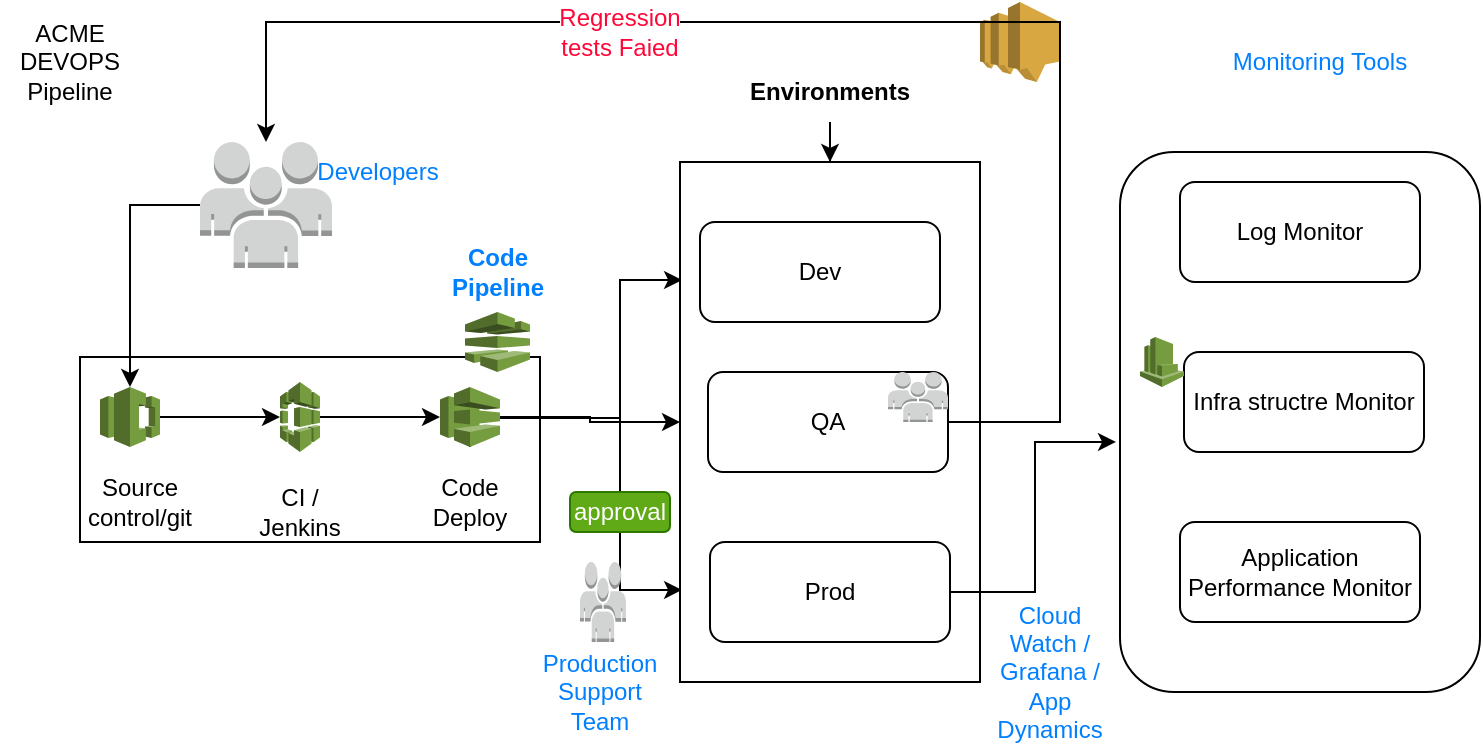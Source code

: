 <mxfile version="15.4.3" type="github">
  <diagram id="ivCmKNaoQEpM2jX_yfVp" name="Page-1">
    <mxGraphModel dx="801" dy="493" grid="1" gridSize="10" guides="1" tooltips="1" connect="1" arrows="1" fold="1" page="1" pageScale="1" pageWidth="827" pageHeight="1169" background="#FFFFFF" math="0" shadow="0">
      <root>
        <mxCell id="0" />
        <mxCell id="1" parent="0" />
        <mxCell id="AtxD3DZyxMwKNBwmEOdf-29" value="" style="edgeStyle=orthogonalEdgeStyle;rounded=0;orthogonalLoop=1;jettySize=auto;html=1;entryX=0.007;entryY=0.823;entryDx=0;entryDy=0;entryPerimeter=0;startArrow=none;" edge="1" parent="1" source="AtxD3DZyxMwKNBwmEOdf-32" target="AtxD3DZyxMwKNBwmEOdf-24">
          <mxGeometry relative="1" as="geometry">
            <Array as="points">
              <mxPoint x="310" y="218" />
              <mxPoint x="310" y="304" />
            </Array>
          </mxGeometry>
        </mxCell>
        <mxCell id="AtxD3DZyxMwKNBwmEOdf-10" value="" style="rounded=0;whiteSpace=wrap;html=1;shadow=0;" vertex="1" parent="1">
          <mxGeometry x="40" y="187.5" width="230" height="92.5" as="geometry" />
        </mxCell>
        <mxCell id="AtxD3DZyxMwKNBwmEOdf-21" style="edgeStyle=orthogonalEdgeStyle;rounded=0;orthogonalLoop=1;jettySize=auto;html=1;entryX=0.5;entryY=0;entryDx=0;entryDy=0;entryPerimeter=0;" edge="1" parent="1" source="AtxD3DZyxMwKNBwmEOdf-1" target="AtxD3DZyxMwKNBwmEOdf-2">
          <mxGeometry relative="1" as="geometry" />
        </mxCell>
        <mxCell id="AtxD3DZyxMwKNBwmEOdf-1" value="" style="outlineConnect=0;dashed=0;verticalLabelPosition=bottom;verticalAlign=top;align=center;html=1;shape=mxgraph.aws3.users;fillColor=#D2D3D3;gradientColor=none;" vertex="1" parent="1">
          <mxGeometry x="100" y="80" width="66" height="63" as="geometry" />
        </mxCell>
        <mxCell id="AtxD3DZyxMwKNBwmEOdf-22" value="" style="edgeStyle=orthogonalEdgeStyle;rounded=0;orthogonalLoop=1;jettySize=auto;html=1;" edge="1" parent="1" source="AtxD3DZyxMwKNBwmEOdf-2" target="AtxD3DZyxMwKNBwmEOdf-3">
          <mxGeometry relative="1" as="geometry" />
        </mxCell>
        <mxCell id="AtxD3DZyxMwKNBwmEOdf-2" value="" style="outlineConnect=0;dashed=0;verticalLabelPosition=bottom;verticalAlign=top;align=center;html=1;shape=mxgraph.aws3.codecommit;fillColor=#759C3E;gradientColor=none;" vertex="1" parent="1">
          <mxGeometry x="50" y="202.5" width="30" height="30" as="geometry" />
        </mxCell>
        <mxCell id="AtxD3DZyxMwKNBwmEOdf-28" style="edgeStyle=orthogonalEdgeStyle;rounded=0;orthogonalLoop=1;jettySize=auto;html=1;entryX=0.007;entryY=0.227;entryDx=0;entryDy=0;entryPerimeter=0;exitX=0.5;exitY=1;exitDx=0;exitDy=0;exitPerimeter=0;" edge="1" parent="1" source="AtxD3DZyxMwKNBwmEOdf-4" target="AtxD3DZyxMwKNBwmEOdf-24">
          <mxGeometry relative="1" as="geometry">
            <Array as="points">
              <mxPoint x="235" y="218" />
              <mxPoint x="310" y="218" />
              <mxPoint x="310" y="149" />
            </Array>
          </mxGeometry>
        </mxCell>
        <mxCell id="AtxD3DZyxMwKNBwmEOdf-52" style="edgeStyle=orthogonalEdgeStyle;rounded=0;orthogonalLoop=1;jettySize=auto;html=1;entryX=0;entryY=0.5;entryDx=0;entryDy=0;" edge="1" parent="1" source="AtxD3DZyxMwKNBwmEOdf-4" target="AtxD3DZyxMwKNBwmEOdf-24">
          <mxGeometry relative="1" as="geometry">
            <Array as="points">
              <mxPoint x="295" y="218" />
              <mxPoint x="295" y="220" />
            </Array>
          </mxGeometry>
        </mxCell>
        <mxCell id="AtxD3DZyxMwKNBwmEOdf-4" value="" style="outlineConnect=0;dashed=0;verticalLabelPosition=bottom;verticalAlign=top;align=center;html=1;shape=mxgraph.aws3.codedeploy;fillColor=#759C3E;gradientColor=none;" vertex="1" parent="1">
          <mxGeometry x="220" y="202.5" width="30" height="30" as="geometry" />
        </mxCell>
        <mxCell id="AtxD3DZyxMwKNBwmEOdf-9" value="ACME DEVOPS Pipeline" style="text;html=1;strokeColor=none;fillColor=none;align=center;verticalAlign=middle;whiteSpace=wrap;rounded=0;" vertex="1" parent="1">
          <mxGeometry y="20" width="70" height="40" as="geometry" />
        </mxCell>
        <mxCell id="AtxD3DZyxMwKNBwmEOdf-23" value="" style="edgeStyle=orthogonalEdgeStyle;rounded=0;orthogonalLoop=1;jettySize=auto;html=1;" edge="1" parent="1" source="AtxD3DZyxMwKNBwmEOdf-3" target="AtxD3DZyxMwKNBwmEOdf-4">
          <mxGeometry relative="1" as="geometry" />
        </mxCell>
        <mxCell id="AtxD3DZyxMwKNBwmEOdf-3" value="" style="outlineConnect=0;dashed=0;verticalLabelPosition=bottom;verticalAlign=top;align=center;html=1;shape=mxgraph.aws3.codebuild;fillColor=#759C3E;gradientColor=none;" vertex="1" parent="1">
          <mxGeometry x="140" y="200" width="20" height="35" as="geometry" />
        </mxCell>
        <mxCell id="AtxD3DZyxMwKNBwmEOdf-24" value="" style="rounded=0;whiteSpace=wrap;html=1;shadow=0;" vertex="1" parent="1">
          <mxGeometry x="340" y="90" width="150" height="260" as="geometry" />
        </mxCell>
        <mxCell id="AtxD3DZyxMwKNBwmEOdf-54" style="edgeStyle=orthogonalEdgeStyle;rounded=0;orthogonalLoop=1;jettySize=auto;html=1;startArrow=none;" edge="1" parent="1" source="AtxD3DZyxMwKNBwmEOdf-73" target="AtxD3DZyxMwKNBwmEOdf-1">
          <mxGeometry relative="1" as="geometry">
            <Array as="points">
              <mxPoint x="133" y="20" />
            </Array>
          </mxGeometry>
        </mxCell>
        <mxCell id="AtxD3DZyxMwKNBwmEOdf-25" value="QA" style="rounded=1;whiteSpace=wrap;html=1;shadow=0;" vertex="1" parent="1">
          <mxGeometry x="354" y="195" width="120" height="50" as="geometry" />
        </mxCell>
        <mxCell id="AtxD3DZyxMwKNBwmEOdf-26" value="Dev" style="rounded=1;whiteSpace=wrap;html=1;shadow=0;" vertex="1" parent="1">
          <mxGeometry x="350" y="120" width="120" height="50" as="geometry" />
        </mxCell>
        <mxCell id="AtxD3DZyxMwKNBwmEOdf-65" style="edgeStyle=orthogonalEdgeStyle;rounded=0;orthogonalLoop=1;jettySize=auto;html=1;fontColor=#FFD966;entryX=-0.011;entryY=0.537;entryDx=0;entryDy=0;entryPerimeter=0;" edge="1" parent="1" source="AtxD3DZyxMwKNBwmEOdf-27" target="AtxD3DZyxMwKNBwmEOdf-56">
          <mxGeometry relative="1" as="geometry">
            <mxPoint x="540" y="220" as="targetPoint" />
          </mxGeometry>
        </mxCell>
        <mxCell id="AtxD3DZyxMwKNBwmEOdf-27" value="Prod" style="rounded=1;whiteSpace=wrap;html=1;shadow=0;" vertex="1" parent="1">
          <mxGeometry x="355" y="280" width="120" height="50" as="geometry" />
        </mxCell>
        <mxCell id="AtxD3DZyxMwKNBwmEOdf-32" value="approval" style="rounded=1;whiteSpace=wrap;html=1;shadow=0;fillColor=#60a917;strokeColor=#2D7600;fontColor=#ffffff;" vertex="1" parent="1">
          <mxGeometry x="285" y="255" width="50" height="20" as="geometry" />
        </mxCell>
        <mxCell id="AtxD3DZyxMwKNBwmEOdf-37" value="" style="outlineConnect=0;dashed=0;verticalLabelPosition=bottom;verticalAlign=top;align=center;html=1;shape=mxgraph.aws3.users;fillColor=#D2D3D3;gradientColor=none;" vertex="1" parent="1">
          <mxGeometry x="444" y="195" width="30" height="25" as="geometry" />
        </mxCell>
        <mxCell id="AtxD3DZyxMwKNBwmEOdf-41" value="" style="edgeStyle=orthogonalEdgeStyle;rounded=0;orthogonalLoop=1;jettySize=auto;html=1;" edge="1" parent="1" source="AtxD3DZyxMwKNBwmEOdf-40" target="AtxD3DZyxMwKNBwmEOdf-24">
          <mxGeometry relative="1" as="geometry" />
        </mxCell>
        <mxCell id="AtxD3DZyxMwKNBwmEOdf-40" value="Environments" style="text;html=1;strokeColor=none;fillColor=none;align=center;verticalAlign=middle;whiteSpace=wrap;rounded=0;shadow=0;fontStyle=1" vertex="1" parent="1">
          <mxGeometry x="370" y="40" width="90" height="30" as="geometry" />
        </mxCell>
        <mxCell id="AtxD3DZyxMwKNBwmEOdf-42" value="Source control/git" style="text;html=1;strokeColor=none;fillColor=none;align=center;verticalAlign=middle;whiteSpace=wrap;rounded=0;shadow=0;" vertex="1" parent="1">
          <mxGeometry x="40" y="245" width="60" height="30" as="geometry" />
        </mxCell>
        <mxCell id="AtxD3DZyxMwKNBwmEOdf-44" value="CI / Jenkins" style="text;html=1;strokeColor=none;fillColor=none;align=center;verticalAlign=middle;whiteSpace=wrap;rounded=0;shadow=0;" vertex="1" parent="1">
          <mxGeometry x="120" y="250" width="60" height="30" as="geometry" />
        </mxCell>
        <mxCell id="AtxD3DZyxMwKNBwmEOdf-45" value="Code Deploy" style="text;html=1;strokeColor=none;fillColor=none;align=center;verticalAlign=middle;whiteSpace=wrap;rounded=0;shadow=0;" vertex="1" parent="1">
          <mxGeometry x="205" y="245" width="60" height="30" as="geometry" />
        </mxCell>
        <mxCell id="AtxD3DZyxMwKNBwmEOdf-48" value="" style="outlineConnect=0;dashed=0;verticalLabelPosition=bottom;verticalAlign=top;align=center;html=1;shape=mxgraph.aws3.codepipeline;fillColor=#759C3E;gradientColor=none;shadow=0;strokeColor=#537341;" vertex="1" parent="1">
          <mxGeometry x="232.5" y="165" width="32.5" height="30" as="geometry" />
        </mxCell>
        <mxCell id="AtxD3DZyxMwKNBwmEOdf-49" value="Code Pipeline" style="text;html=1;strokeColor=none;fillColor=none;align=center;verticalAlign=middle;whiteSpace=wrap;rounded=0;shadow=0;fontColor=#007FFF;fontStyle=1" vertex="1" parent="1">
          <mxGeometry x="218.75" y="130" width="60" height="30" as="geometry" />
        </mxCell>
        <mxCell id="AtxD3DZyxMwKNBwmEOdf-55" value="" style="outlineConnect=0;dashed=0;verticalLabelPosition=bottom;verticalAlign=top;align=center;html=1;shape=mxgraph.aws3.sns;fillColor=#D9A741;gradientColor=none;shadow=0;fontColor=#007FFF;strokeColor=#537341;" vertex="1" parent="1">
          <mxGeometry x="490" y="10" width="40" height="40" as="geometry" />
        </mxCell>
        <mxCell id="AtxD3DZyxMwKNBwmEOdf-56" value="&lt;span style=&quot;color: rgba(0 , 0 , 0 , 0) ; font-family: monospace ; font-size: 0px&quot;&gt;%3CmxGraphModel%3E%3Croot%3E%3CmxCell%20id%3D%220%22%2F%3E%3CmxCell%20id%3D%221%22%20parent%3D%220%22%2F%3E%3CmxCell%20id%3D%222%22%20value%3D%22Infra%20structre%20Monitor%22%20style%3D%22rounded%3D1%3BwhiteSpace%3Dwrap%3Bhtml%3D1%3Bshadow%3D0%3B%22%20vertex%3D%221%22%20parent%3D%221%22%3E%3CmxGeometry%20x%3D%22600%22%20y%3D%22200%22%20width%3D%22120%22%20height%3D%2250%22%20as%3D%22geometry%22%2F%3E%3C%2FmxCell%3E%3C%2Froot%3E%3C%2FmxGraphModel%3E&lt;/span&gt;" style="rounded=1;whiteSpace=wrap;html=1;shadow=0;" vertex="1" parent="1">
          <mxGeometry x="560" y="85" width="180" height="270" as="geometry" />
        </mxCell>
        <mxCell id="AtxD3DZyxMwKNBwmEOdf-57" value="Monitoring Tools" style="text;html=1;strokeColor=none;fillColor=none;align=center;verticalAlign=middle;whiteSpace=wrap;rounded=0;shadow=0;fontColor=#007FFF;" vertex="1" parent="1">
          <mxGeometry x="610" y="25" width="100" height="30" as="geometry" />
        </mxCell>
        <mxCell id="AtxD3DZyxMwKNBwmEOdf-58" value="Log Monitor" style="rounded=1;whiteSpace=wrap;html=1;shadow=0;" vertex="1" parent="1">
          <mxGeometry x="590" y="100" width="120" height="50" as="geometry" />
        </mxCell>
        <mxCell id="AtxD3DZyxMwKNBwmEOdf-59" value="Infra structre Monitor" style="rounded=1;whiteSpace=wrap;html=1;shadow=0;" vertex="1" parent="1">
          <mxGeometry x="592" y="185" width="120" height="50" as="geometry" />
        </mxCell>
        <mxCell id="AtxD3DZyxMwKNBwmEOdf-62" value="Application Performance Monitor" style="rounded=1;whiteSpace=wrap;html=1;shadow=0;" vertex="1" parent="1">
          <mxGeometry x="590" y="270" width="120" height="50" as="geometry" />
        </mxCell>
        <mxCell id="AtxD3DZyxMwKNBwmEOdf-66" value="" style="outlineConnect=0;dashed=0;verticalLabelPosition=bottom;verticalAlign=top;align=center;html=1;shape=mxgraph.aws3.cloudwatch;fillColor=#759C3E;gradientColor=none;shadow=0;fontColor=#FFD966;strokeColor=#FFFFFF;" vertex="1" parent="1">
          <mxGeometry x="570" y="177.5" width="22" height="25" as="geometry" />
        </mxCell>
        <mxCell id="AtxD3DZyxMwKNBwmEOdf-67" value="&lt;font&gt;Cloud Watch / Grafana / App Dynamics&lt;/font&gt;" style="text;html=1;strokeColor=none;fillColor=none;align=center;verticalAlign=middle;whiteSpace=wrap;rounded=0;shadow=0;fontColor=#007FFF;" vertex="1" parent="1">
          <mxGeometry x="490" y="310" width="70" height="70" as="geometry" />
        </mxCell>
        <mxCell id="AtxD3DZyxMwKNBwmEOdf-68" value="Developers" style="text;html=1;strokeColor=none;fillColor=none;align=center;verticalAlign=middle;whiteSpace=wrap;rounded=0;shadow=0;fontColor=#007FFF;" vertex="1" parent="1">
          <mxGeometry x="158.75" y="80" width="60" height="30" as="geometry" />
        </mxCell>
        <mxCell id="AtxD3DZyxMwKNBwmEOdf-72" value="" style="outlineConnect=0;dashed=0;verticalLabelPosition=bottom;verticalAlign=top;align=center;html=1;shape=mxgraph.aws3.users;fillColor=#D2D3D3;gradientColor=none;" vertex="1" parent="1">
          <mxGeometry x="290" y="290" width="23" height="40" as="geometry" />
        </mxCell>
        <mxCell id="AtxD3DZyxMwKNBwmEOdf-73" value="Regression tests Faied" style="text;html=1;strokeColor=none;fillColor=none;align=center;verticalAlign=middle;whiteSpace=wrap;rounded=0;shadow=0;fontColor=#FF0839;" vertex="1" parent="1">
          <mxGeometry x="280" y="10" width="60" height="30" as="geometry" />
        </mxCell>
        <mxCell id="AtxD3DZyxMwKNBwmEOdf-74" value="" style="edgeStyle=orthogonalEdgeStyle;rounded=0;orthogonalLoop=1;jettySize=auto;html=1;endArrow=none;" edge="1" parent="1" source="AtxD3DZyxMwKNBwmEOdf-25" target="AtxD3DZyxMwKNBwmEOdf-73">
          <mxGeometry relative="1" as="geometry">
            <mxPoint x="474" y="220" as="sourcePoint" />
            <mxPoint x="133" y="80" as="targetPoint" />
            <Array as="points">
              <mxPoint x="530" y="220" />
              <mxPoint x="530" y="20" />
            </Array>
          </mxGeometry>
        </mxCell>
        <mxCell id="AtxD3DZyxMwKNBwmEOdf-70" value="Production Support Team" style="text;html=1;strokeColor=none;fillColor=none;align=center;verticalAlign=middle;whiteSpace=wrap;rounded=0;shadow=0;fontColor=#007FFF;" vertex="1" parent="1">
          <mxGeometry x="270" y="340" width="60" height="30" as="geometry" />
        </mxCell>
      </root>
    </mxGraphModel>
  </diagram>
</mxfile>
